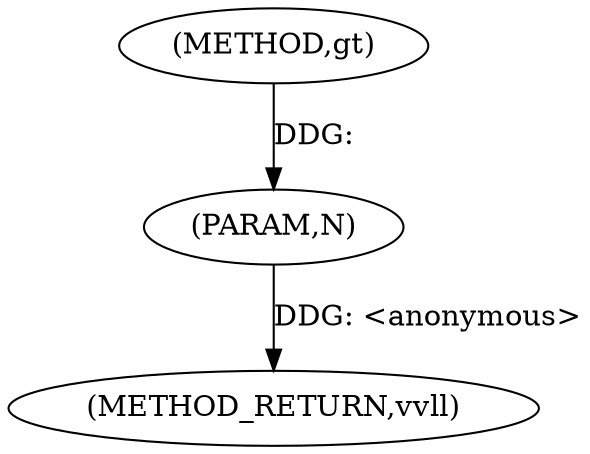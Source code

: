 digraph "gt" {  
"1000287" [label = "(METHOD,gt)" ]
"1000290" [label = "(METHOD_RETURN,vvll)" ]
"1000288" [label = "(PARAM,N)" ]
  "1000288" -> "1000290"  [ label = "DDG: <anonymous>"] 
  "1000287" -> "1000288"  [ label = "DDG: "] 
}

